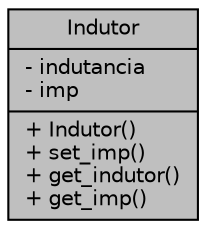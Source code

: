 digraph "Indutor"
{
  edge [fontname="Helvetica",fontsize="10",labelfontname="Helvetica",labelfontsize="10"];
  node [fontname="Helvetica",fontsize="10",shape=record];
  Node4 [label="{Indutor\n|- indutancia\l- imp\l|+ Indutor()\l+ set_imp()\l+ get_indutor()\l+ get_imp()\l}",height=0.2,width=0.4,color="black", fillcolor="grey75", style="filled", fontcolor="black"];
}
